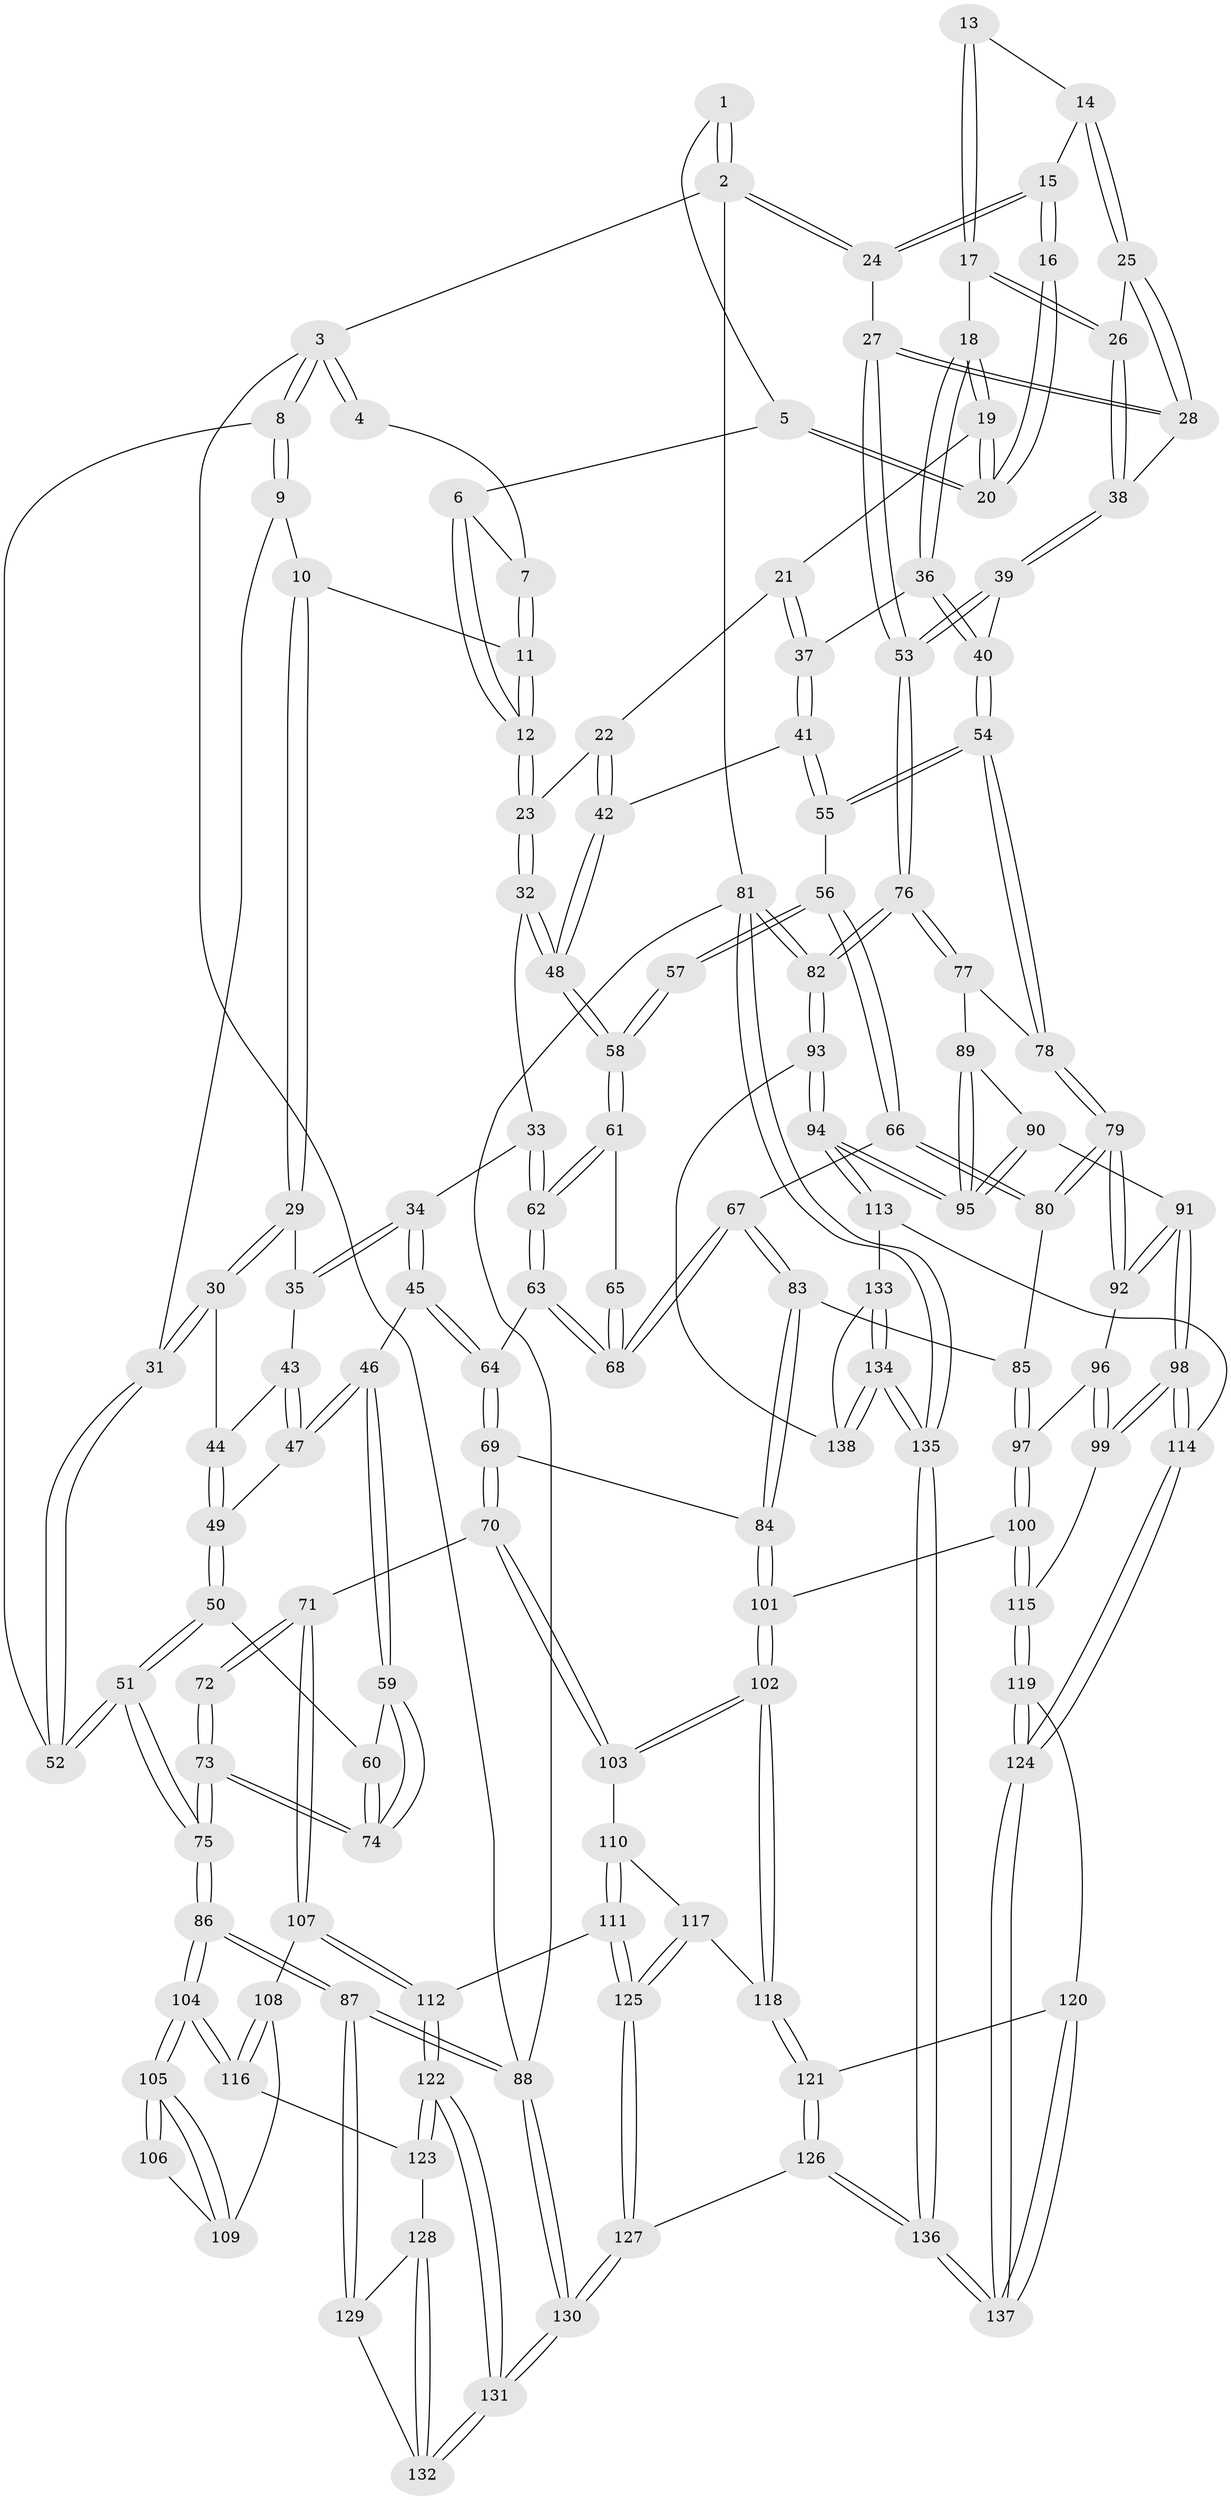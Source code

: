 // coarse degree distribution, {3: 0.36585365853658536, 4: 0.21951219512195122, 5: 0.12195121951219512, 2: 0.07317073170731707, 6: 0.0975609756097561, 1: 0.024390243902439025, 9: 0.024390243902439025, 7: 0.04878048780487805, 8: 0.024390243902439025}
// Generated by graph-tools (version 1.1) at 2025/04/03/04/25 22:04:30]
// undirected, 138 vertices, 342 edges
graph export_dot {
graph [start="1"]
  node [color=gray90,style=filled];
  1 [pos="+0.7559321972561951+0"];
  2 [pos="+1+0"];
  3 [pos="+0+0"];
  4 [pos="+0.31891695274989507+0"];
  5 [pos="+0.727045913601935+0.0009649557062793275"];
  6 [pos="+0.5904510824046483+0.07614357547872508"];
  7 [pos="+0.31500254407645095+0"];
  8 [pos="+0+0"];
  9 [pos="+0.14136863193307558+0.09464651978047196"];
  10 [pos="+0.2152814627952226+0.1006622375165811"];
  11 [pos="+0.3139401471781547+0"];
  12 [pos="+0.48168694694268566+0.1949823147268837"];
  13 [pos="+0.8407606284680704+0.10917794239835507"];
  14 [pos="+0.9100827453097066+0.2045355219578838"];
  15 [pos="+1+0.13105413663295343"];
  16 [pos="+0.8363974551644595+0.0978568898415508"];
  17 [pos="+0.8563716986571085+0.23341851817176107"];
  18 [pos="+0.8301899200621722+0.23644267325439178"];
  19 [pos="+0.7244000025793009+0.13153421137331"];
  20 [pos="+0.7350315750792004+0.02547557812223279"];
  21 [pos="+0.7006694089279002+0.1866107335040264"];
  22 [pos="+0.6503216554464848+0.22107510250102008"];
  23 [pos="+0.4817307218343226+0.20283835142145712"];
  24 [pos="+1+0.05527026005029791"];
  25 [pos="+0.9087348109168567+0.20672003594920887"];
  26 [pos="+0.8705289346754977+0.23721548865853054"];
  27 [pos="+1+0.23545637069032785"];
  28 [pos="+0.9688966676008554+0.27711748026732325"];
  29 [pos="+0.21738373832994354+0.1392175042055224"];
  30 [pos="+0.013440866283821998+0.2590988544289828"];
  31 [pos="+0+0.2471775660488021"];
  32 [pos="+0.4574435599610902+0.2606010760656141"];
  33 [pos="+0.4172729226694765+0.2927294138774323"];
  34 [pos="+0.3750392316318395+0.3059321100958794"];
  35 [pos="+0.22666940843867034+0.1705920492602375"];
  36 [pos="+0.7765437100909328+0.30494356033866254"];
  37 [pos="+0.7499986745868116+0.2915198888834794"];
  38 [pos="+0.9008905920163769+0.30897095890662934"];
  39 [pos="+0.8637956097193691+0.4144064075997262"];
  40 [pos="+0.8400274870846117+0.4257704285694753"];
  41 [pos="+0.6437507676959748+0.3453605948583094"];
  42 [pos="+0.6350499980507142+0.3448360536792938"];
  43 [pos="+0.19439283088531875+0.23050368035380456"];
  44 [pos="+0.10165781029510185+0.29799386483799156"];
  45 [pos="+0.31563478270459516+0.3945584791310484"];
  46 [pos="+0.2714141751990048+0.4087150802903695"];
  47 [pos="+0.20464159311232405+0.3631783063157945"];
  48 [pos="+0.6133921786741935+0.3569002859312554"];
  49 [pos="+0.1296916212045095+0.3543587977935419"];
  50 [pos="+0.05874606047514345+0.4556112830352541"];
  51 [pos="+0+0.5207407043146668"];
  52 [pos="+0+0.2643390999547274"];
  53 [pos="+1+0.43552284459798973"];
  54 [pos="+0.8236341909262743+0.4483320765780533"];
  55 [pos="+0.8102682390108793+0.44951547060736136"];
  56 [pos="+0.693520863188147+0.4981772735842712"];
  57 [pos="+0.643282079715932+0.4601662162531994"];
  58 [pos="+0.6074348244711666+0.38466202534502936"];
  59 [pos="+0.2681213549086304+0.4133202497442239"];
  60 [pos="+0.12694531386378796+0.47264282894955356"];
  61 [pos="+0.5163876678494969+0.45203246033533984"];
  62 [pos="+0.5089067792742835+0.4558028222747419"];
  63 [pos="+0.502597381921587+0.4736354385723642"];
  64 [pos="+0.3953109032318214+0.5144690602049803"];
  65 [pos="+0.6063685397207228+0.4804179123212271"];
  66 [pos="+0.6539908077398804+0.5900751619341512"];
  67 [pos="+0.5632242435442698+0.587536791086688"];
  68 [pos="+0.5529394760058981+0.5524541714446439"];
  69 [pos="+0.38265977247101046+0.6040748363015774"];
  70 [pos="+0.2606827481400206+0.6527583477932423"];
  71 [pos="+0.23377693684979095+0.6479450280399351"];
  72 [pos="+0.23338856656036447+0.6476509848601453"];
  73 [pos="+0.22241601594314134+0.6333841983122376"];
  74 [pos="+0.22112856135736328+0.6179660760541186"];
  75 [pos="+0+0.5594772863861435"];
  76 [pos="+1+0.57610304723266"];
  77 [pos="+0.920623094664894+0.598588778966777"];
  78 [pos="+0.8329084458595344+0.48491568499108495"];
  79 [pos="+0.7538893797622888+0.6547895972279821"];
  80 [pos="+0.675089777290352+0.6176030664317754"];
  81 [pos="+1+1"];
  82 [pos="+1+0.8901470876576368"];
  83 [pos="+0.5010703062270689+0.6516391294648148"];
  84 [pos="+0.4862377736022028+0.6631792819718708"];
  85 [pos="+0.6379849747661958+0.694878101526886"];
  86 [pos="+0+0.7480544707417998"];
  87 [pos="+0+0.9475458034962135"];
  88 [pos="+0+1"];
  89 [pos="+0.9182488948056106+0.6029196694656404"];
  90 [pos="+0.8258682038825883+0.7058014983011492"];
  91 [pos="+0.8196647700912225+0.7065526510385494"];
  92 [pos="+0.7601431350737528+0.6644975771348269"];
  93 [pos="+1+0.8547240280249434"];
  94 [pos="+1+0.8430573480650266"];
  95 [pos="+0.9839249695934105+0.8077449434337372"];
  96 [pos="+0.7056020097953102+0.7233459519376092"];
  97 [pos="+0.6341763987366225+0.748888282314129"];
  98 [pos="+0.759549743363046+0.8505110444273966"];
  99 [pos="+0.7314245266229685+0.8423455477035752"];
  100 [pos="+0.6135176193787582+0.7836169287733331"];
  101 [pos="+0.4908296546626834+0.7140111335999791"];
  102 [pos="+0.4402409882423972+0.7917447552331962"];
  103 [pos="+0.28473472716047793+0.6939256720649343"];
  104 [pos="+0+0.7644856464002474"];
  105 [pos="+0+0.7616214488837288"];
  106 [pos="+0.1085745326304073+0.7199220396002258"];
  107 [pos="+0.1828261162098895+0.8063952568071833"];
  108 [pos="+0.16693037645512188+0.8039202528336001"];
  109 [pos="+0.1251600488791392+0.7718265079261418"];
  110 [pos="+0.3087030397952889+0.8122190862041453"];
  111 [pos="+0.24634452061887474+0.8718869420037318"];
  112 [pos="+0.20568739691771812+0.8663060006254962"];
  113 [pos="+0.8351637069770861+0.882756010646576"];
  114 [pos="+0.7659896841143737+0.8602211793701198"];
  115 [pos="+0.6300893196816948+0.8311649892516052"];
  116 [pos="+0.00503214747339952+0.8331665205795077"];
  117 [pos="+0.4220169508949752+0.8370663234212696"];
  118 [pos="+0.4313562346204955+0.8307907545128541"];
  119 [pos="+0.6030292852069624+0.8692679044827024"];
  120 [pos="+0.5756393301553901+0.8912382499620531"];
  121 [pos="+0.5377541356022398+0.902027013756459"];
  122 [pos="+0.14819304604828604+0.9283281903780903"];
  123 [pos="+0.06834028010803667+0.8898945442182484"];
  124 [pos="+0.7198116037073905+1"];
  125 [pos="+0.3483848357315613+0.9802545199333982"];
  126 [pos="+0.40048079635065786+1"];
  127 [pos="+0.376127671637464+1"];
  128 [pos="+0.04851373834730263+0.942323487903693"];
  129 [pos="+0.030147683667697184+0.9684460778524232"];
  130 [pos="+0.1985951263466431+1"];
  131 [pos="+0.15178803735049337+1"];
  132 [pos="+0.1058431672588636+1"];
  133 [pos="+0.839636410590422+0.920398410345575"];
  134 [pos="+0.8465706982877883+1"];
  135 [pos="+0.7646726035225304+1"];
  136 [pos="+0.7210306621073357+1"];
  137 [pos="+0.7113383478686048+1"];
  138 [pos="+0.9039725988310746+0.9652683554442006"];
  1 -- 2;
  1 -- 2;
  1 -- 5;
  2 -- 3;
  2 -- 24;
  2 -- 24;
  2 -- 81;
  3 -- 4;
  3 -- 4;
  3 -- 8;
  3 -- 8;
  3 -- 88;
  4 -- 7;
  5 -- 6;
  5 -- 20;
  5 -- 20;
  6 -- 7;
  6 -- 12;
  6 -- 12;
  7 -- 11;
  7 -- 11;
  8 -- 9;
  8 -- 9;
  8 -- 52;
  9 -- 10;
  9 -- 31;
  10 -- 11;
  10 -- 29;
  10 -- 29;
  11 -- 12;
  11 -- 12;
  12 -- 23;
  12 -- 23;
  13 -- 14;
  13 -- 17;
  13 -- 17;
  14 -- 15;
  14 -- 25;
  14 -- 25;
  15 -- 16;
  15 -- 16;
  15 -- 24;
  15 -- 24;
  16 -- 20;
  16 -- 20;
  17 -- 18;
  17 -- 26;
  17 -- 26;
  18 -- 19;
  18 -- 19;
  18 -- 36;
  18 -- 36;
  19 -- 20;
  19 -- 20;
  19 -- 21;
  21 -- 22;
  21 -- 37;
  21 -- 37;
  22 -- 23;
  22 -- 42;
  22 -- 42;
  23 -- 32;
  23 -- 32;
  24 -- 27;
  25 -- 26;
  25 -- 28;
  25 -- 28;
  26 -- 38;
  26 -- 38;
  27 -- 28;
  27 -- 28;
  27 -- 53;
  27 -- 53;
  28 -- 38;
  29 -- 30;
  29 -- 30;
  29 -- 35;
  30 -- 31;
  30 -- 31;
  30 -- 44;
  31 -- 52;
  31 -- 52;
  32 -- 33;
  32 -- 48;
  32 -- 48;
  33 -- 34;
  33 -- 62;
  33 -- 62;
  34 -- 35;
  34 -- 35;
  34 -- 45;
  34 -- 45;
  35 -- 43;
  36 -- 37;
  36 -- 40;
  36 -- 40;
  37 -- 41;
  37 -- 41;
  38 -- 39;
  38 -- 39;
  39 -- 40;
  39 -- 53;
  39 -- 53;
  40 -- 54;
  40 -- 54;
  41 -- 42;
  41 -- 55;
  41 -- 55;
  42 -- 48;
  42 -- 48;
  43 -- 44;
  43 -- 47;
  43 -- 47;
  44 -- 49;
  44 -- 49;
  45 -- 46;
  45 -- 64;
  45 -- 64;
  46 -- 47;
  46 -- 47;
  46 -- 59;
  46 -- 59;
  47 -- 49;
  48 -- 58;
  48 -- 58;
  49 -- 50;
  49 -- 50;
  50 -- 51;
  50 -- 51;
  50 -- 60;
  51 -- 52;
  51 -- 52;
  51 -- 75;
  51 -- 75;
  53 -- 76;
  53 -- 76;
  54 -- 55;
  54 -- 55;
  54 -- 78;
  54 -- 78;
  55 -- 56;
  56 -- 57;
  56 -- 57;
  56 -- 66;
  56 -- 66;
  57 -- 58;
  57 -- 58;
  58 -- 61;
  58 -- 61;
  59 -- 60;
  59 -- 74;
  59 -- 74;
  60 -- 74;
  60 -- 74;
  61 -- 62;
  61 -- 62;
  61 -- 65;
  62 -- 63;
  62 -- 63;
  63 -- 64;
  63 -- 68;
  63 -- 68;
  64 -- 69;
  64 -- 69;
  65 -- 68;
  65 -- 68;
  66 -- 67;
  66 -- 80;
  66 -- 80;
  67 -- 68;
  67 -- 68;
  67 -- 83;
  67 -- 83;
  69 -- 70;
  69 -- 70;
  69 -- 84;
  70 -- 71;
  70 -- 103;
  70 -- 103;
  71 -- 72;
  71 -- 72;
  71 -- 107;
  71 -- 107;
  72 -- 73;
  72 -- 73;
  73 -- 74;
  73 -- 74;
  73 -- 75;
  73 -- 75;
  75 -- 86;
  75 -- 86;
  76 -- 77;
  76 -- 77;
  76 -- 82;
  76 -- 82;
  77 -- 78;
  77 -- 89;
  78 -- 79;
  78 -- 79;
  79 -- 80;
  79 -- 80;
  79 -- 92;
  79 -- 92;
  80 -- 85;
  81 -- 82;
  81 -- 82;
  81 -- 135;
  81 -- 135;
  81 -- 88;
  82 -- 93;
  82 -- 93;
  83 -- 84;
  83 -- 84;
  83 -- 85;
  84 -- 101;
  84 -- 101;
  85 -- 97;
  85 -- 97;
  86 -- 87;
  86 -- 87;
  86 -- 104;
  86 -- 104;
  87 -- 88;
  87 -- 88;
  87 -- 129;
  87 -- 129;
  88 -- 130;
  88 -- 130;
  89 -- 90;
  89 -- 95;
  89 -- 95;
  90 -- 91;
  90 -- 95;
  90 -- 95;
  91 -- 92;
  91 -- 92;
  91 -- 98;
  91 -- 98;
  92 -- 96;
  93 -- 94;
  93 -- 94;
  93 -- 138;
  94 -- 95;
  94 -- 95;
  94 -- 113;
  94 -- 113;
  96 -- 97;
  96 -- 99;
  96 -- 99;
  97 -- 100;
  97 -- 100;
  98 -- 99;
  98 -- 99;
  98 -- 114;
  98 -- 114;
  99 -- 115;
  100 -- 101;
  100 -- 115;
  100 -- 115;
  101 -- 102;
  101 -- 102;
  102 -- 103;
  102 -- 103;
  102 -- 118;
  102 -- 118;
  103 -- 110;
  104 -- 105;
  104 -- 105;
  104 -- 116;
  104 -- 116;
  105 -- 106;
  105 -- 106;
  105 -- 109;
  105 -- 109;
  106 -- 109;
  107 -- 108;
  107 -- 112;
  107 -- 112;
  108 -- 109;
  108 -- 116;
  108 -- 116;
  110 -- 111;
  110 -- 111;
  110 -- 117;
  111 -- 112;
  111 -- 125;
  111 -- 125;
  112 -- 122;
  112 -- 122;
  113 -- 114;
  113 -- 133;
  114 -- 124;
  114 -- 124;
  115 -- 119;
  115 -- 119;
  116 -- 123;
  117 -- 118;
  117 -- 125;
  117 -- 125;
  118 -- 121;
  118 -- 121;
  119 -- 120;
  119 -- 124;
  119 -- 124;
  120 -- 121;
  120 -- 137;
  120 -- 137;
  121 -- 126;
  121 -- 126;
  122 -- 123;
  122 -- 123;
  122 -- 131;
  122 -- 131;
  123 -- 128;
  124 -- 137;
  124 -- 137;
  125 -- 127;
  125 -- 127;
  126 -- 127;
  126 -- 136;
  126 -- 136;
  127 -- 130;
  127 -- 130;
  128 -- 129;
  128 -- 132;
  128 -- 132;
  129 -- 132;
  130 -- 131;
  130 -- 131;
  131 -- 132;
  131 -- 132;
  133 -- 134;
  133 -- 134;
  133 -- 138;
  134 -- 135;
  134 -- 135;
  134 -- 138;
  134 -- 138;
  135 -- 136;
  135 -- 136;
  136 -- 137;
  136 -- 137;
}
